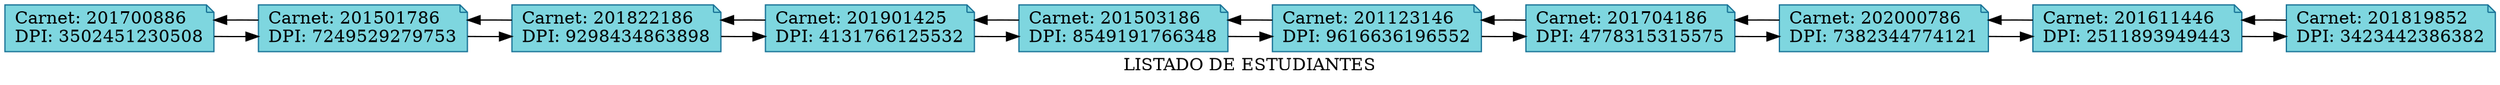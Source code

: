 digraph Alumnos {
 rankdir=LR;
 label="LISTADO DE ESTUDIANTES";
  node [shape = note, color="#187296", style=filled, fillcolor="#7ed6df"];
N0[label="Carnet: 201700886 \lDPI: 3502451230508"];
N1[label="Carnet: 201501786 \lDPI: 7249529279753"];
N2[label="Carnet: 201822186 \lDPI: 9298434863898"];
N3[label="Carnet: 201901425 \lDPI: 4131766125532"];
N4[label="Carnet: 201503186 \lDPI: 8549191766348"];
N5[label="Carnet: 201123146 \lDPI: 9616636196552"];
N6[label="Carnet: 201704186 \lDPI: 4778315315575"];
N7[label="Carnet: 202000786 \lDPI: 7382344774121"];
N8[label="Carnet: 201611446 \lDPI: 2511893949443"];
N9[label="Carnet: 201819852 \lDPI: 3423442386382"];
N0->N1;
N1->N0;
N1->N2;
N2->N1;
N2->N3;
N3->N2;
N3->N4;
N4->N3;
N4->N5;
N5->N4;
N5->N6;
N6->N5;
N6->N7;
N7->N6;
N7->N8;
N8->N7;
N8->N9;
N9->N8;

}